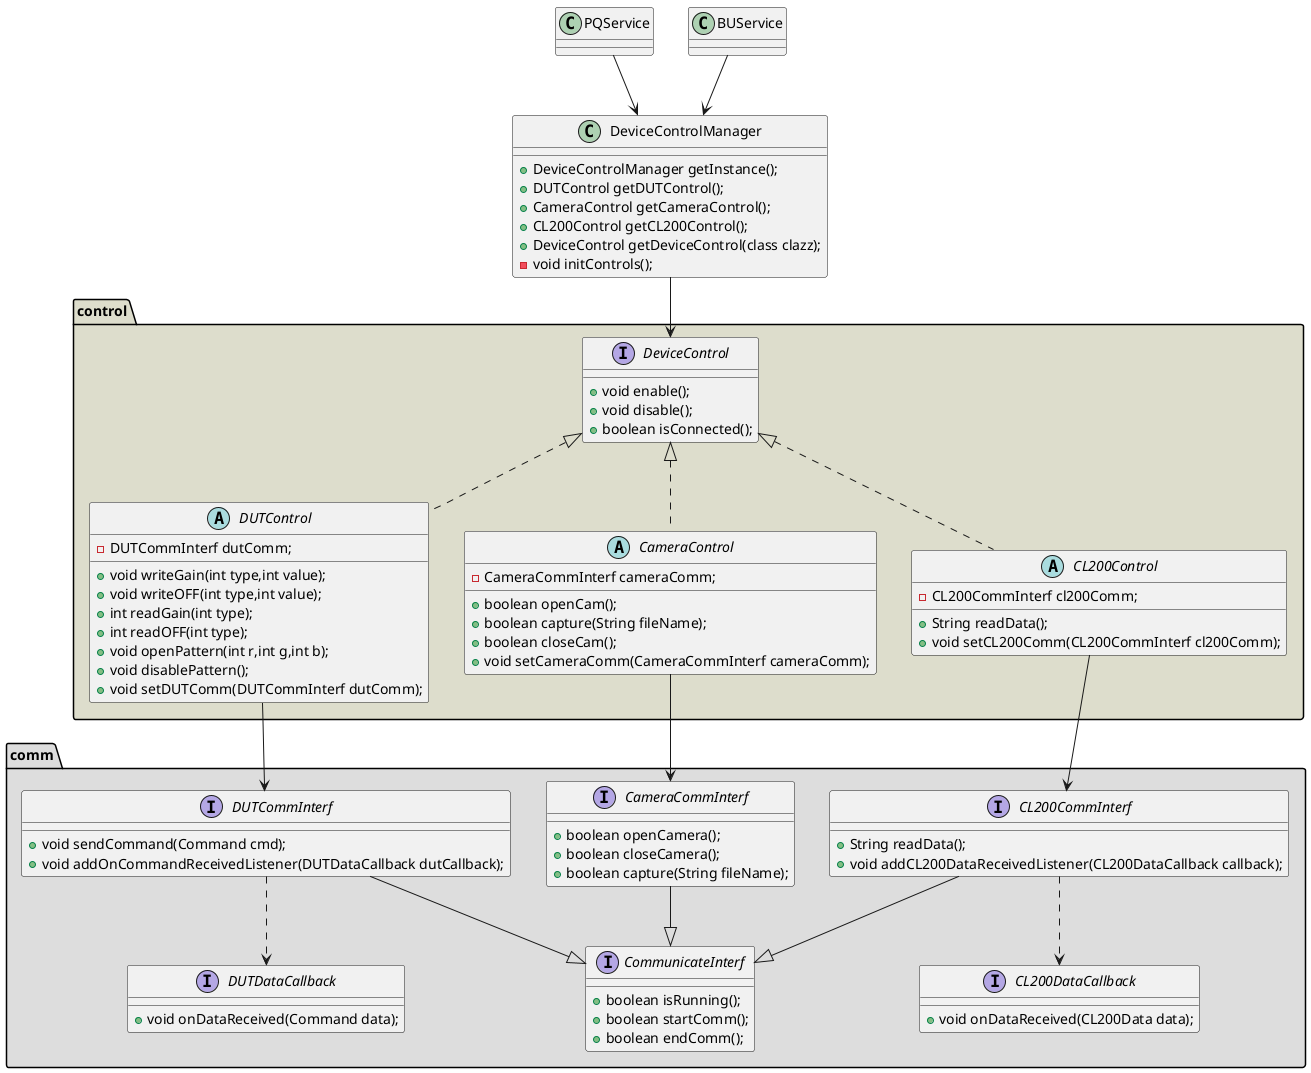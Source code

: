 @startuml

package "comm" #DDDDDD {
    interface CommunicateInterf{
        + boolean isRunning();
        + boolean startComm();
        + boolean endComm();
    }
    interface CameraCommInterf{
        + boolean openCamera();
        + boolean closeCamera();
        + boolean capture(String fileName);
    }
    interface CL200CommInterf{
        + String readData();
        + void addCL200DataReceivedListener(CL200DataCallback callback);
    }
    interface DUTCommInterf{
        + void sendCommand(Command cmd);
        + void addOnCommandReceivedListener(DUTDataCallback dutCallback);
    }
    interface CL200DataCallback{
        + void onDataReceived(CL200Data data);
    }
    interface DUTDataCallback{
        + void onDataReceived(Command data);
    }

    CL200CommInterf ..> CL200DataCallback
    DUTCommInterf ..> DUTDataCallback
    CameraCommInterf --|> CommunicateInterf
    CL200CommInterf --|> CommunicateInterf
    DUTCommInterf --|> CommunicateInterf

}

package "control" #DDDDCC{
     interface DeviceControl{
         + void enable();
         + void disable();
         + boolean isConnected();
     }
     abstract class CameraControl implements DeviceControl{
         - CameraCommInterf cameraComm;
         + boolean openCam();
         + boolean capture(String fileName);
         + boolean closeCam();
         + void setCameraComm(CameraCommInterf cameraComm);
     }
     abstract class CL200Control implements DeviceControl{
         - CL200CommInterf cl200Comm;
         + String readData();
         + void setCL200Comm(CL200CommInterf cl200Comm);
     }
     abstract class DUTControl implements DeviceControl{
         - DUTCommInterf dutComm;
         + void writeGain(int type,int value);
         + void writeOFF(int type,int value);
         + int readGain(int type);
         + int readOFF(int type);
         + void openPattern(int r,int g,int b);
         + void disablePattern();
         + void setDUTComm(DUTCommInterf dutComm);
     }

     DUTControl --> DUTCommInterf
     CL200Control --> CL200CommInterf
     CameraControl --> CameraCommInterf

}

class DeviceControlManager{
    + DeviceControlManager getInstance();
    + DUTControl getDUTControl();
    + CameraControl getCameraControl();
    + CL200Control getCL200Control();
    + DeviceControl getDeviceControl(class clazz);
    - void initControls();
}

DeviceControlManager --> DeviceControl

class PQService{

}
class BUService{

}

PQService --> DeviceControlManager
BUService --> DeviceControlManager

@enduml